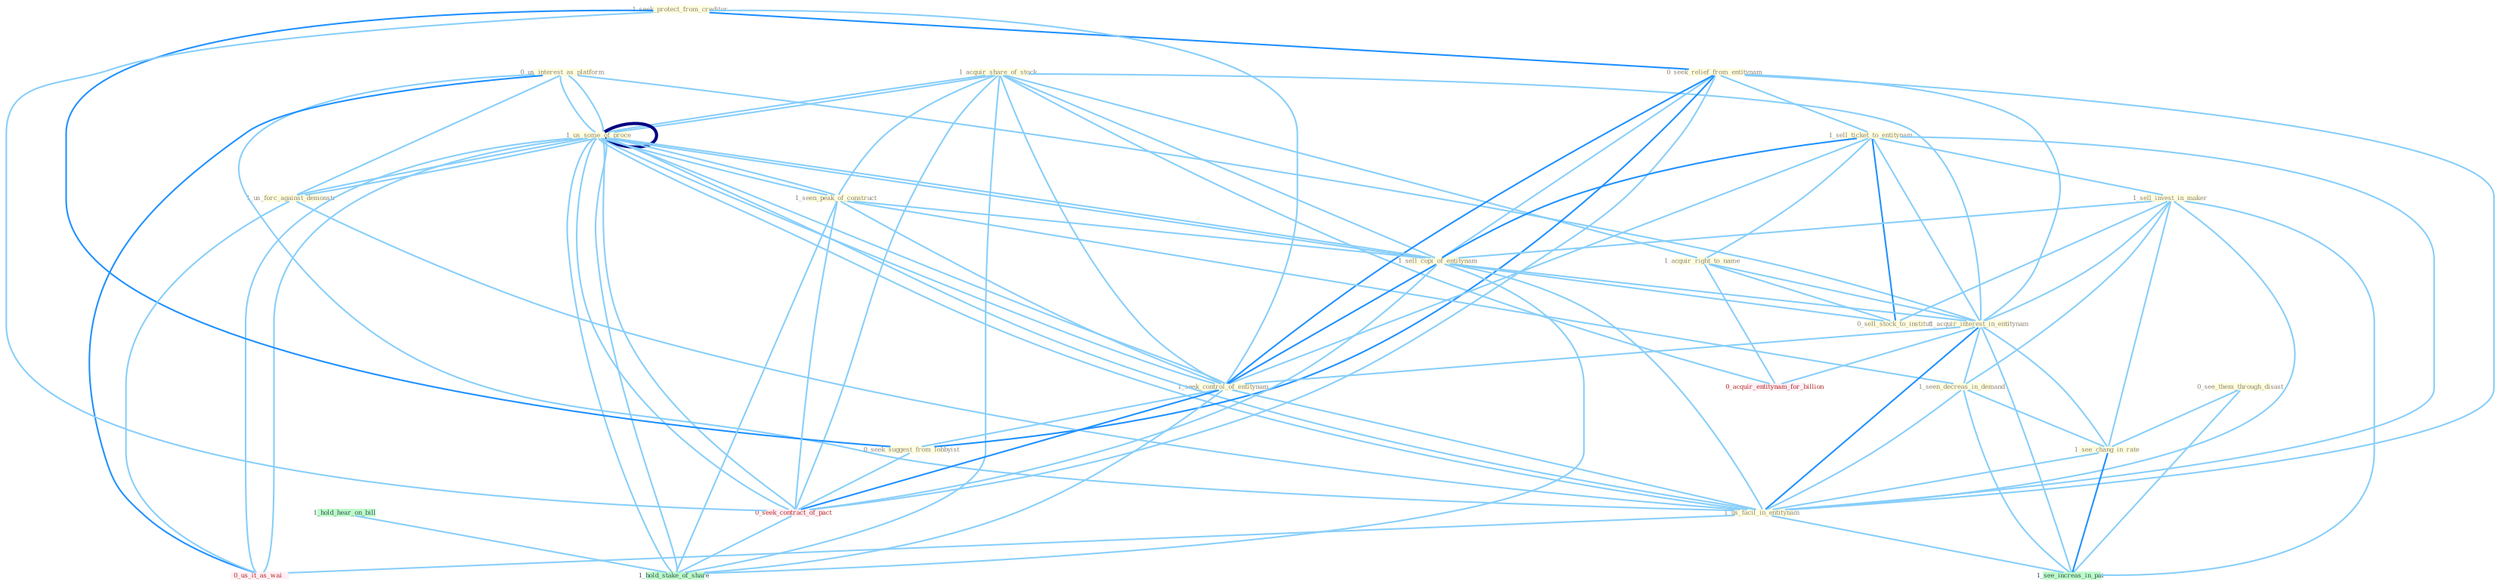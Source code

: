 Graph G{ 
    node
    [shape=polygon,style=filled,width=.5,height=.06,color="#BDFCC9",fixedsize=true,fontsize=4,
    fontcolor="#2f4f4f"];
    {node
    [color="#ffffe0", fontcolor="#8b7d6b"] "1_acquir_share_of_stock " "0_us_interest_as_platform " "1_us_some_of_proce " "1_seek_protect_from_creditor " "0_seek_relief_from_entitynam " "1_sell_ticket_to_entitynam " "1_us_forc_against_demonstr " "1_seen_peak_of_construct " "1_sell_invest_in_maker " "1_sell_copi_of_entitynam " "1_acquir_right_to_name " "1_acquir_interest_in_entitynam " "1_seen_decreas_in_demand " "1_seek_control_of_entitynam " "0_see_them_through_disast " "1_see_chang_in_rate " "0_sell_stock_to_institut " "0_seek_suggest_from_lobbyist " "1_us_some_of_proce " "1_us_facil_in_entitynam "}
{node [color="#fff0f5", fontcolor="#b22222"] "0_seek_contract_of_pact " "0_us_it_as_wai " "0_acquir_entitynam_for_billion "}
edge [color="#B0E2FF"];

	"1_acquir_share_of_stock " -- "1_us_some_of_proce " [w="1", color="#87cefa" ];
	"1_acquir_share_of_stock " -- "1_seen_peak_of_construct " [w="1", color="#87cefa" ];
	"1_acquir_share_of_stock " -- "1_sell_copi_of_entitynam " [w="1", color="#87cefa" ];
	"1_acquir_share_of_stock " -- "1_acquir_right_to_name " [w="1", color="#87cefa" ];
	"1_acquir_share_of_stock " -- "1_acquir_interest_in_entitynam " [w="1", color="#87cefa" ];
	"1_acquir_share_of_stock " -- "1_seek_control_of_entitynam " [w="1", color="#87cefa" ];
	"1_acquir_share_of_stock " -- "1_us_some_of_proce " [w="1", color="#87cefa" ];
	"1_acquir_share_of_stock " -- "0_seek_contract_of_pact " [w="1", color="#87cefa" ];
	"1_acquir_share_of_stock " -- "0_acquir_entitynam_for_billion " [w="1", color="#87cefa" ];
	"1_acquir_share_of_stock " -- "1_hold_stake_of_share " [w="1", color="#87cefa" ];
	"0_us_interest_as_platform " -- "1_us_some_of_proce " [w="1", color="#87cefa" ];
	"0_us_interest_as_platform " -- "1_us_forc_against_demonstr " [w="1", color="#87cefa" ];
	"0_us_interest_as_platform " -- "1_acquir_interest_in_entitynam " [w="1", color="#87cefa" ];
	"0_us_interest_as_platform " -- "1_us_some_of_proce " [w="1", color="#87cefa" ];
	"0_us_interest_as_platform " -- "1_us_facil_in_entitynam " [w="1", color="#87cefa" ];
	"0_us_interest_as_platform " -- "0_us_it_as_wai " [w="2", color="#1e90ff" , len=0.8];
	"1_us_some_of_proce " -- "1_us_forc_against_demonstr " [w="1", color="#87cefa" ];
	"1_us_some_of_proce " -- "1_seen_peak_of_construct " [w="1", color="#87cefa" ];
	"1_us_some_of_proce " -- "1_sell_copi_of_entitynam " [w="1", color="#87cefa" ];
	"1_us_some_of_proce " -- "1_seek_control_of_entitynam " [w="1", color="#87cefa" ];
	"1_us_some_of_proce " -- "1_us_some_of_proce " [w="4", style=bold, color="#000080", len=0.4];
	"1_us_some_of_proce " -- "1_us_facil_in_entitynam " [w="1", color="#87cefa" ];
	"1_us_some_of_proce " -- "0_seek_contract_of_pact " [w="1", color="#87cefa" ];
	"1_us_some_of_proce " -- "0_us_it_as_wai " [w="1", color="#87cefa" ];
	"1_us_some_of_proce " -- "1_hold_stake_of_share " [w="1", color="#87cefa" ];
	"1_seek_protect_from_creditor " -- "0_seek_relief_from_entitynam " [w="2", color="#1e90ff" , len=0.8];
	"1_seek_protect_from_creditor " -- "1_seek_control_of_entitynam " [w="1", color="#87cefa" ];
	"1_seek_protect_from_creditor " -- "0_seek_suggest_from_lobbyist " [w="2", color="#1e90ff" , len=0.8];
	"1_seek_protect_from_creditor " -- "0_seek_contract_of_pact " [w="1", color="#87cefa" ];
	"0_seek_relief_from_entitynam " -- "1_sell_ticket_to_entitynam " [w="1", color="#87cefa" ];
	"0_seek_relief_from_entitynam " -- "1_sell_copi_of_entitynam " [w="1", color="#87cefa" ];
	"0_seek_relief_from_entitynam " -- "1_acquir_interest_in_entitynam " [w="1", color="#87cefa" ];
	"0_seek_relief_from_entitynam " -- "1_seek_control_of_entitynam " [w="2", color="#1e90ff" , len=0.8];
	"0_seek_relief_from_entitynam " -- "0_seek_suggest_from_lobbyist " [w="2", color="#1e90ff" , len=0.8];
	"0_seek_relief_from_entitynam " -- "1_us_facil_in_entitynam " [w="1", color="#87cefa" ];
	"0_seek_relief_from_entitynam " -- "0_seek_contract_of_pact " [w="1", color="#87cefa" ];
	"1_sell_ticket_to_entitynam " -- "1_sell_invest_in_maker " [w="1", color="#87cefa" ];
	"1_sell_ticket_to_entitynam " -- "1_sell_copi_of_entitynam " [w="2", color="#1e90ff" , len=0.8];
	"1_sell_ticket_to_entitynam " -- "1_acquir_right_to_name " [w="1", color="#87cefa" ];
	"1_sell_ticket_to_entitynam " -- "1_acquir_interest_in_entitynam " [w="1", color="#87cefa" ];
	"1_sell_ticket_to_entitynam " -- "1_seek_control_of_entitynam " [w="1", color="#87cefa" ];
	"1_sell_ticket_to_entitynam " -- "0_sell_stock_to_institut " [w="2", color="#1e90ff" , len=0.8];
	"1_sell_ticket_to_entitynam " -- "1_us_facil_in_entitynam " [w="1", color="#87cefa" ];
	"1_us_forc_against_demonstr " -- "1_us_some_of_proce " [w="1", color="#87cefa" ];
	"1_us_forc_against_demonstr " -- "1_us_facil_in_entitynam " [w="1", color="#87cefa" ];
	"1_us_forc_against_demonstr " -- "0_us_it_as_wai " [w="1", color="#87cefa" ];
	"1_seen_peak_of_construct " -- "1_sell_copi_of_entitynam " [w="1", color="#87cefa" ];
	"1_seen_peak_of_construct " -- "1_seen_decreas_in_demand " [w="1", color="#87cefa" ];
	"1_seen_peak_of_construct " -- "1_seek_control_of_entitynam " [w="1", color="#87cefa" ];
	"1_seen_peak_of_construct " -- "1_us_some_of_proce " [w="1", color="#87cefa" ];
	"1_seen_peak_of_construct " -- "0_seek_contract_of_pact " [w="1", color="#87cefa" ];
	"1_seen_peak_of_construct " -- "1_hold_stake_of_share " [w="1", color="#87cefa" ];
	"1_sell_invest_in_maker " -- "1_sell_copi_of_entitynam " [w="1", color="#87cefa" ];
	"1_sell_invest_in_maker " -- "1_acquir_interest_in_entitynam " [w="1", color="#87cefa" ];
	"1_sell_invest_in_maker " -- "1_seen_decreas_in_demand " [w="1", color="#87cefa" ];
	"1_sell_invest_in_maker " -- "1_see_chang_in_rate " [w="1", color="#87cefa" ];
	"1_sell_invest_in_maker " -- "0_sell_stock_to_institut " [w="1", color="#87cefa" ];
	"1_sell_invest_in_maker " -- "1_us_facil_in_entitynam " [w="1", color="#87cefa" ];
	"1_sell_invest_in_maker " -- "1_see_increas_in_pai " [w="1", color="#87cefa" ];
	"1_sell_copi_of_entitynam " -- "1_acquir_interest_in_entitynam " [w="1", color="#87cefa" ];
	"1_sell_copi_of_entitynam " -- "1_seek_control_of_entitynam " [w="2", color="#1e90ff" , len=0.8];
	"1_sell_copi_of_entitynam " -- "0_sell_stock_to_institut " [w="1", color="#87cefa" ];
	"1_sell_copi_of_entitynam " -- "1_us_some_of_proce " [w="1", color="#87cefa" ];
	"1_sell_copi_of_entitynam " -- "1_us_facil_in_entitynam " [w="1", color="#87cefa" ];
	"1_sell_copi_of_entitynam " -- "0_seek_contract_of_pact " [w="1", color="#87cefa" ];
	"1_sell_copi_of_entitynam " -- "1_hold_stake_of_share " [w="1", color="#87cefa" ];
	"1_acquir_right_to_name " -- "1_acquir_interest_in_entitynam " [w="1", color="#87cefa" ];
	"1_acquir_right_to_name " -- "0_sell_stock_to_institut " [w="1", color="#87cefa" ];
	"1_acquir_right_to_name " -- "0_acquir_entitynam_for_billion " [w="1", color="#87cefa" ];
	"1_acquir_interest_in_entitynam " -- "1_seen_decreas_in_demand " [w="1", color="#87cefa" ];
	"1_acquir_interest_in_entitynam " -- "1_seek_control_of_entitynam " [w="1", color="#87cefa" ];
	"1_acquir_interest_in_entitynam " -- "1_see_chang_in_rate " [w="1", color="#87cefa" ];
	"1_acquir_interest_in_entitynam " -- "1_us_facil_in_entitynam " [w="2", color="#1e90ff" , len=0.8];
	"1_acquir_interest_in_entitynam " -- "0_acquir_entitynam_for_billion " [w="1", color="#87cefa" ];
	"1_acquir_interest_in_entitynam " -- "1_see_increas_in_pai " [w="1", color="#87cefa" ];
	"1_seen_decreas_in_demand " -- "1_see_chang_in_rate " [w="1", color="#87cefa" ];
	"1_seen_decreas_in_demand " -- "1_us_facil_in_entitynam " [w="1", color="#87cefa" ];
	"1_seen_decreas_in_demand " -- "1_see_increas_in_pai " [w="1", color="#87cefa" ];
	"1_seek_control_of_entitynam " -- "0_seek_suggest_from_lobbyist " [w="1", color="#87cefa" ];
	"1_seek_control_of_entitynam " -- "1_us_some_of_proce " [w="1", color="#87cefa" ];
	"1_seek_control_of_entitynam " -- "1_us_facil_in_entitynam " [w="1", color="#87cefa" ];
	"1_seek_control_of_entitynam " -- "0_seek_contract_of_pact " [w="2", color="#1e90ff" , len=0.8];
	"1_seek_control_of_entitynam " -- "1_hold_stake_of_share " [w="1", color="#87cefa" ];
	"0_see_them_through_disast " -- "1_see_chang_in_rate " [w="1", color="#87cefa" ];
	"0_see_them_through_disast " -- "1_see_increas_in_pai " [w="1", color="#87cefa" ];
	"1_see_chang_in_rate " -- "1_us_facil_in_entitynam " [w="1", color="#87cefa" ];
	"1_see_chang_in_rate " -- "1_see_increas_in_pai " [w="2", color="#1e90ff" , len=0.8];
	"0_seek_suggest_from_lobbyist " -- "0_seek_contract_of_pact " [w="1", color="#87cefa" ];
	"1_us_some_of_proce " -- "1_us_facil_in_entitynam " [w="1", color="#87cefa" ];
	"1_us_some_of_proce " -- "0_seek_contract_of_pact " [w="1", color="#87cefa" ];
	"1_us_some_of_proce " -- "0_us_it_as_wai " [w="1", color="#87cefa" ];
	"1_us_some_of_proce " -- "1_hold_stake_of_share " [w="1", color="#87cefa" ];
	"1_us_facil_in_entitynam " -- "0_us_it_as_wai " [w="1", color="#87cefa" ];
	"1_us_facil_in_entitynam " -- "1_see_increas_in_pai " [w="1", color="#87cefa" ];
	"0_seek_contract_of_pact " -- "1_hold_stake_of_share " [w="1", color="#87cefa" ];
	"1_hold_hear_on_bill " -- "1_hold_stake_of_share " [w="1", color="#87cefa" ];
}